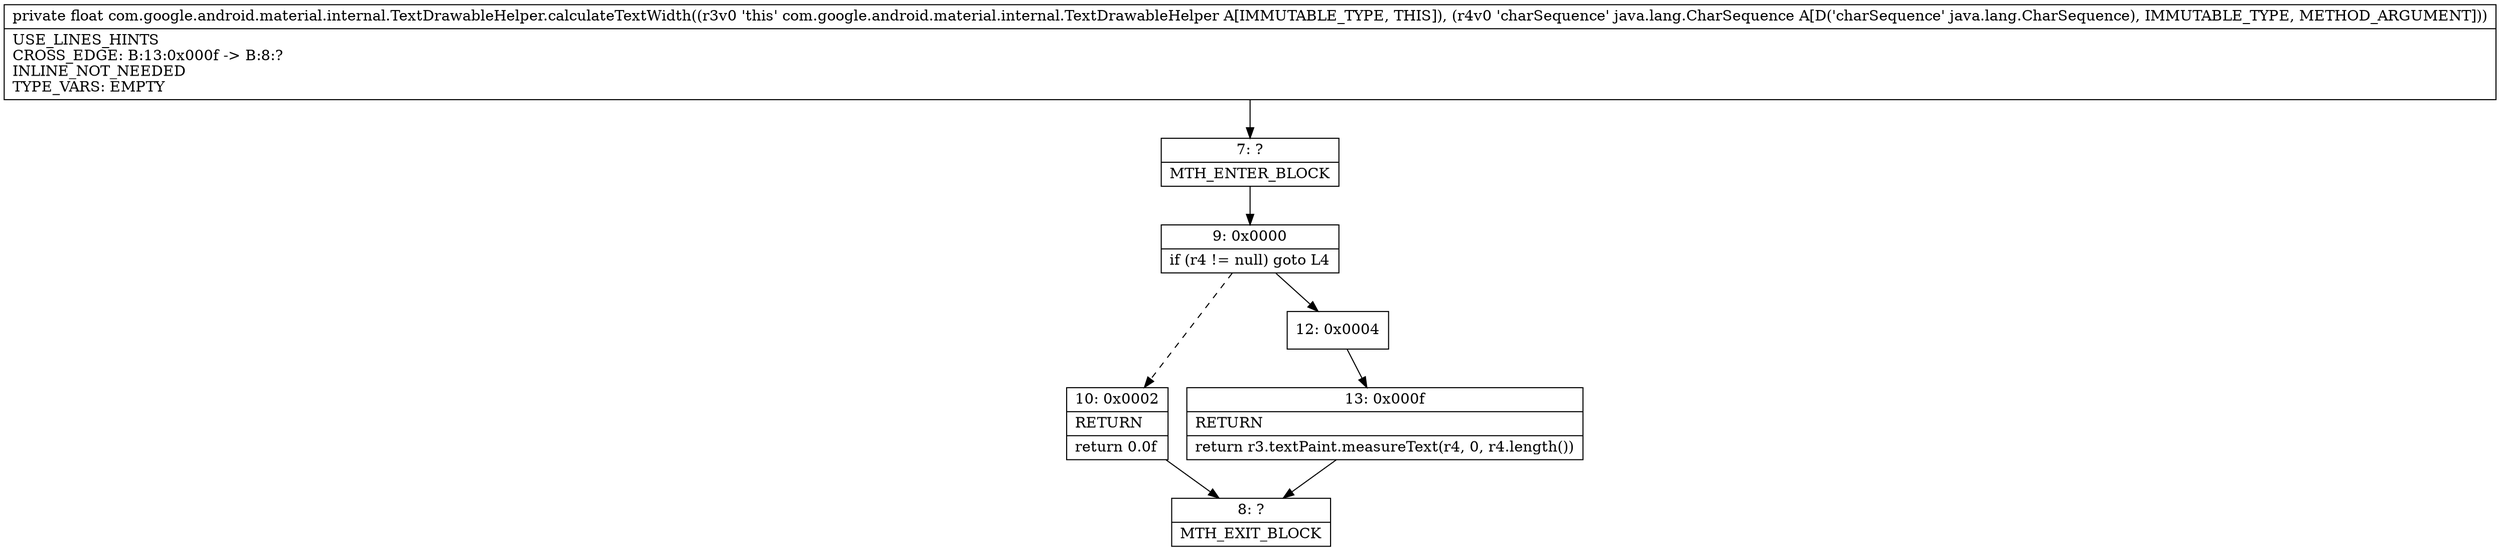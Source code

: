 digraph "CFG forcom.google.android.material.internal.TextDrawableHelper.calculateTextWidth(Ljava\/lang\/CharSequence;)F" {
Node_7 [shape=record,label="{7\:\ ?|MTH_ENTER_BLOCK\l}"];
Node_9 [shape=record,label="{9\:\ 0x0000|if (r4 != null) goto L4\l}"];
Node_10 [shape=record,label="{10\:\ 0x0002|RETURN\l|return 0.0f\l}"];
Node_8 [shape=record,label="{8\:\ ?|MTH_EXIT_BLOCK\l}"];
Node_12 [shape=record,label="{12\:\ 0x0004}"];
Node_13 [shape=record,label="{13\:\ 0x000f|RETURN\l|return r3.textPaint.measureText(r4, 0, r4.length())\l}"];
MethodNode[shape=record,label="{private float com.google.android.material.internal.TextDrawableHelper.calculateTextWidth((r3v0 'this' com.google.android.material.internal.TextDrawableHelper A[IMMUTABLE_TYPE, THIS]), (r4v0 'charSequence' java.lang.CharSequence A[D('charSequence' java.lang.CharSequence), IMMUTABLE_TYPE, METHOD_ARGUMENT]))  | USE_LINES_HINTS\lCROSS_EDGE: B:13:0x000f \-\> B:8:?\lINLINE_NOT_NEEDED\lTYPE_VARS: EMPTY\l}"];
MethodNode -> Node_7;Node_7 -> Node_9;
Node_9 -> Node_10[style=dashed];
Node_9 -> Node_12;
Node_10 -> Node_8;
Node_12 -> Node_13;
Node_13 -> Node_8;
}

